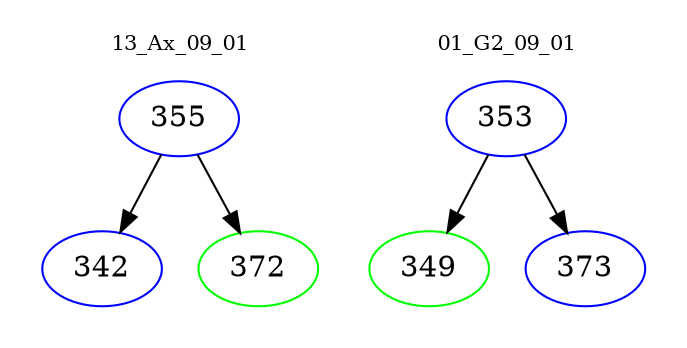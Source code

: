digraph{
subgraph cluster_0 {
color = white
label = "13_Ax_09_01";
fontsize=10;
T0_355 [label="355", color="blue"]
T0_355 -> T0_342 [color="black"]
T0_342 [label="342", color="blue"]
T0_355 -> T0_372 [color="black"]
T0_372 [label="372", color="green"]
}
subgraph cluster_1 {
color = white
label = "01_G2_09_01";
fontsize=10;
T1_353 [label="353", color="blue"]
T1_353 -> T1_349 [color="black"]
T1_349 [label="349", color="green"]
T1_353 -> T1_373 [color="black"]
T1_373 [label="373", color="blue"]
}
}
